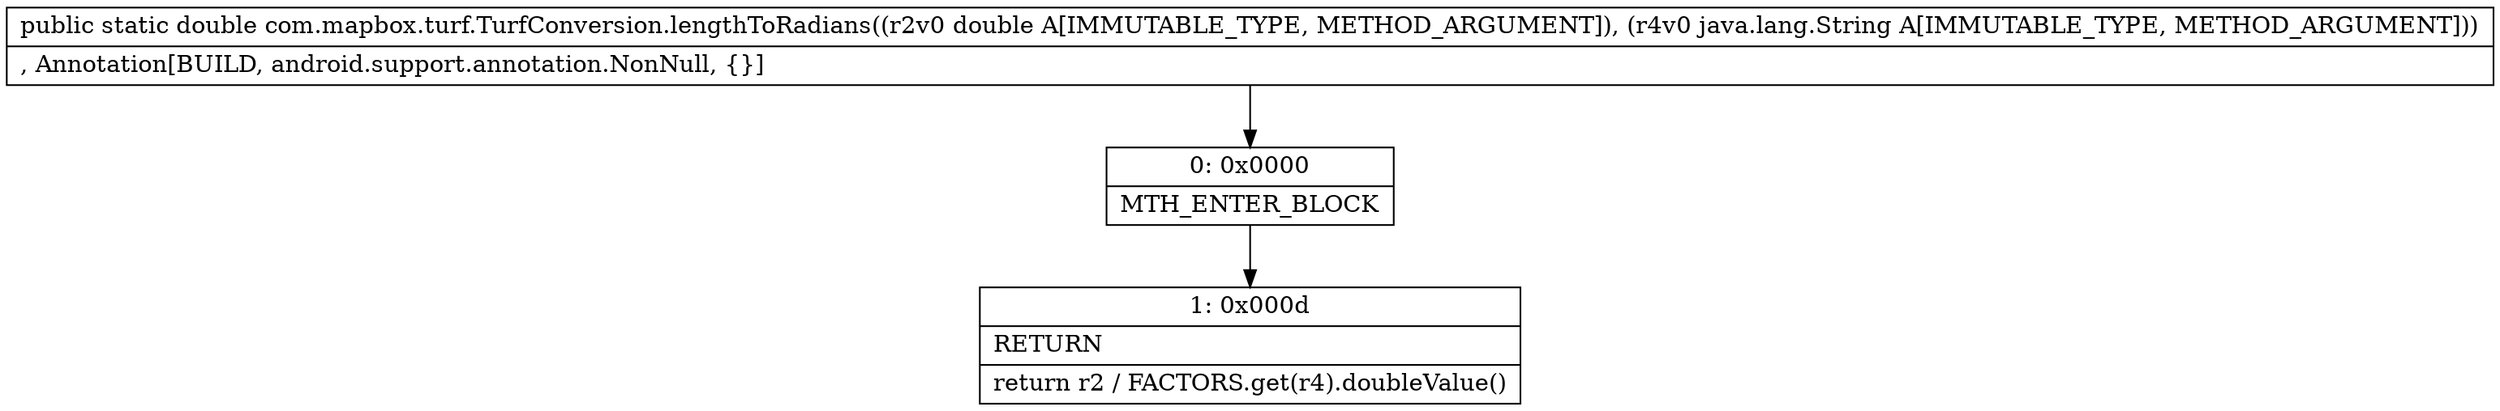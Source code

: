 digraph "CFG forcom.mapbox.turf.TurfConversion.lengthToRadians(DLjava\/lang\/String;)D" {
Node_0 [shape=record,label="{0\:\ 0x0000|MTH_ENTER_BLOCK\l}"];
Node_1 [shape=record,label="{1\:\ 0x000d|RETURN\l|return r2 \/ FACTORS.get(r4).doubleValue()\l}"];
MethodNode[shape=record,label="{public static double com.mapbox.turf.TurfConversion.lengthToRadians((r2v0 double A[IMMUTABLE_TYPE, METHOD_ARGUMENT]), (r4v0 java.lang.String A[IMMUTABLE_TYPE, METHOD_ARGUMENT]))  | , Annotation[BUILD, android.support.annotation.NonNull, \{\}]\l}"];
MethodNode -> Node_0;
Node_0 -> Node_1;
}

